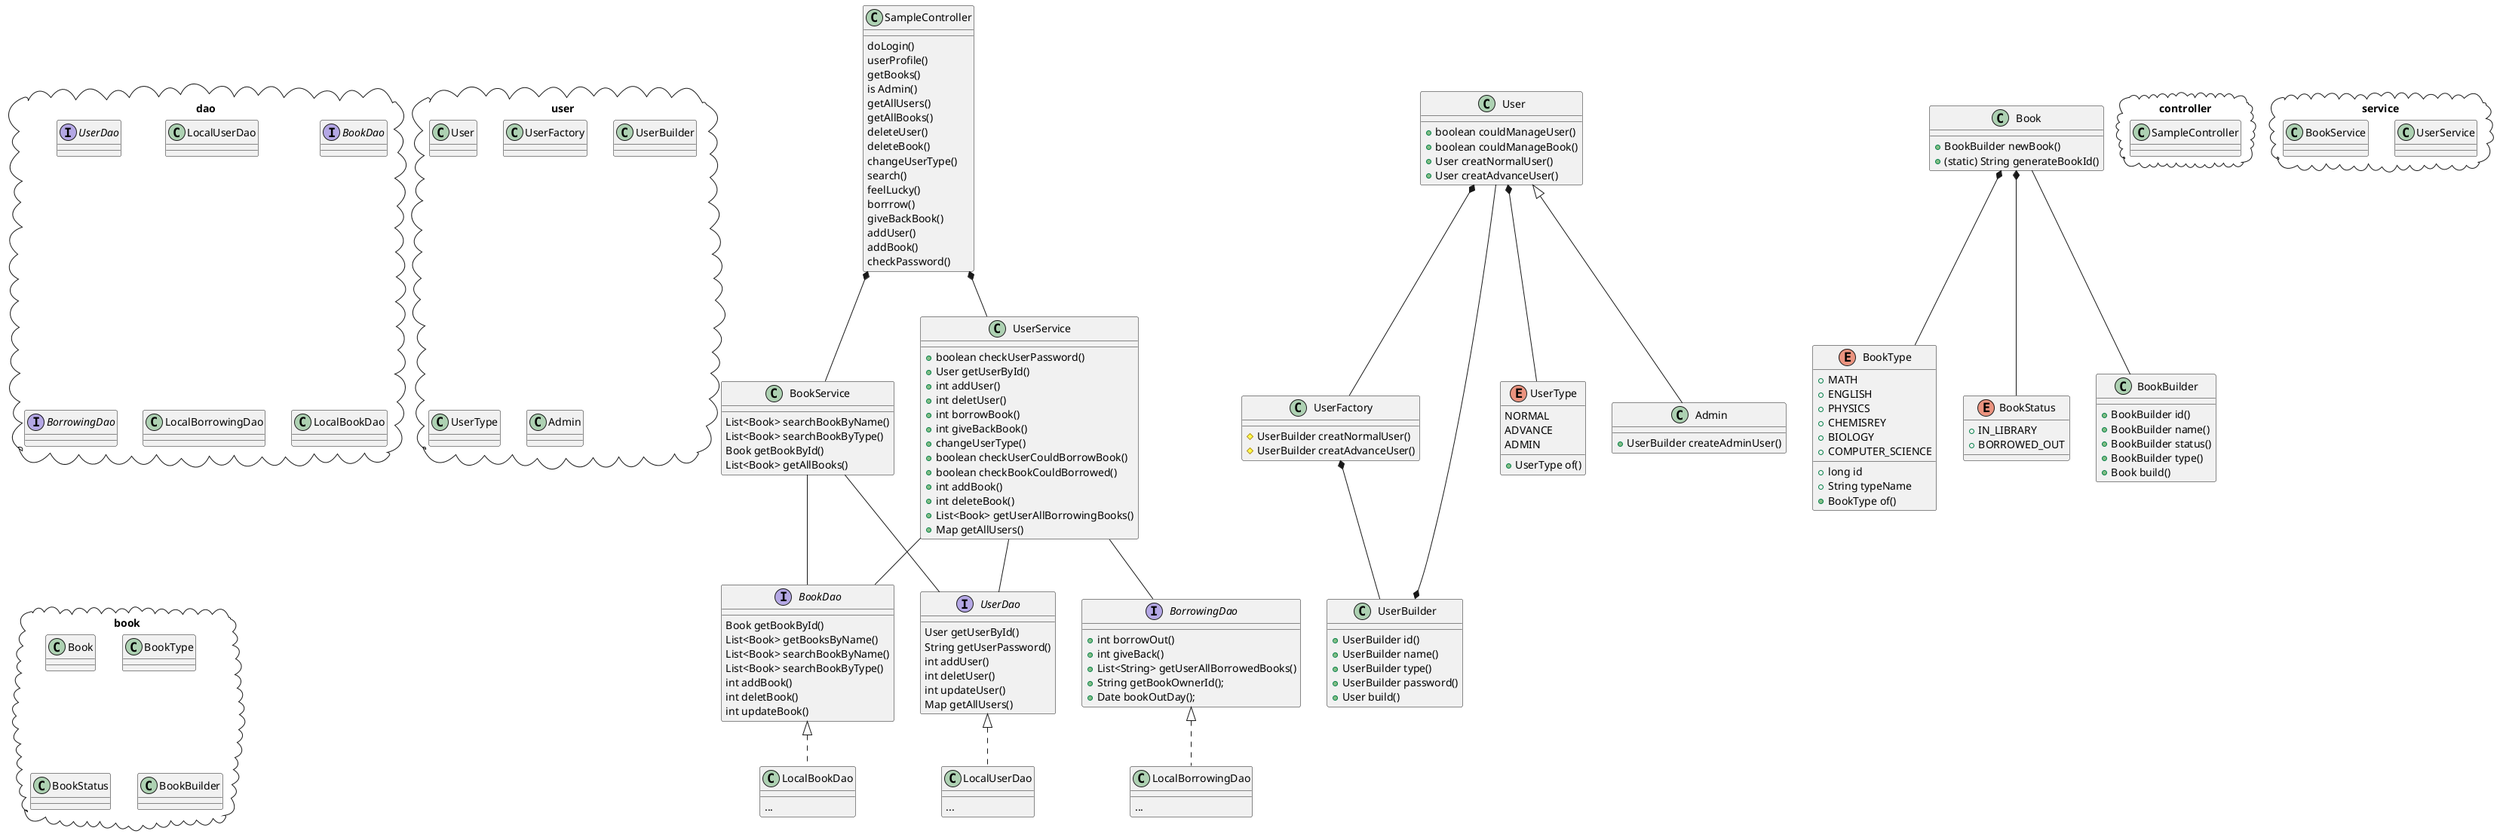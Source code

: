 @startuml

package controller <<Cloud>>{
    class SampleController
}

class SampleController{
    __
    doLogin()
    userProfile()
    getBooks()
    is Admin()
    getAllUsers()
    getAllBooks()
    deleteUser()
    deleteBook()
    changeUserType()
    search()
    feelLucky()
    borrrow()
    giveBackBook()
    addUser()
    addBook()
    checkPassword()
}


package service <<cloud>>{
    class UserService
    class BookService
}
class UserService{
    + boolean checkUserPassword()
    + User getUserById()
    + int addUser()
    + int deletUser()
    + int borrowBook()
    + int giveBackBook()
    + changeUserType()
    + boolean checkUserCouldBorrowBook()
    + boolean checkBookCouldBorrowed()
    + int addBook()
    + int deleteBook()
    + List<Book> getUserAllBorrowingBooks()
    + Map getAllUsers()
}
SampleController *-- UserService

class BookService{
    List<Book> searchBookByName()
    List<Book> searchBookByType()
    Book getBookById()
    List<Book> getAllBooks()
}
SampleController *-- BookService


package dao <<cloud>>{
    interface UserDao
    class LocalUserDao
    interface BookDao
    interface BorrowingDao
    class LocalBorrowingDao
    class LocalBookDao
}


interface UserDao{
    User getUserById()
    String getUserPassword()
    int addUser()
    int deletUser()
    int updateUser()
    Map getAllUsers()
}
UserService -- UserDao 
BookService -- UserDao
class LocalUserDao{
    __
    ...
}
UserDao <|.. LocalUserDao

interface BookDao{
    Book getBookById()
    List<Book> getBooksByName()
    List<Book> searchBookByName()
    List<Book> searchBookByType()
    int addBook()
    int deletBook()
    int updateBook()
}
UserService -- BookDao 
BookService -- BookDao

class LocalBookDao{
    __
    ...
}
BookDao <|.. LocalBookDao

interface BorrowingDao{
    + int borrowOut()
    + int giveBack()
    + List<String> getUserAllBorrowedBooks()
    + String getBookOwnerId();
    + Date bookOutDay();
}
UserService -- BorrowingDao

class LocalBorrowingDao{
    __
    ...
}
BorrowingDao <|.. LocalBorrowingDao


package user <<cloud>>{
    class User
    class UserFactory
    class UserBuilder
    class UserType
    class Admin
}

class User{
    + boolean couldManageUser()
    + boolean couldManageBook()
    + User creatNormalUser()
    + User creatAdvanceUser()
}

class UserFactory{
    # UserBuilder creatNormalUser()
    # UserBuilder creatAdvanceUser()
}
User *-- UserFactory

class UserBuilder{
    + UserBuilder id()
    + UserBuilder name()
    + UserBuilder type()
    + UserBuilder password()
    + User build()
}
UserFactory *-- UserBuilder
User --* UserBuilder



enum UserType{
    NORMAL
    ADVANCE
    ADMIN
    + UserType of()
}
User *-- UserType 

class Admin{
    + UserBuilder createAdminUser()
}
User <|-- Admin



package book <<cloud>>{
    class Book
    class BookType
    class BookStatus
    class BookBuilder
}

class Book{
    + BookBuilder newBook()
    + (static) String generateBookId()
}

class BookBuilder{
    + BookBuilder id()
    + BookBuilder name()
    + BookBuilder status()
    + BookBuilder type()
    + Book build()
}

Book -- BookBuilder


enum BookType{
    + MATH
    + ENGLISH
    + PHYSICS
    + CHEMISREY
    + BIOLOGY
    + COMPUTER_SCIENCE
    __
    + long id
    + String typeName
    + BookType of()
}

enum BookStatus{
    + IN_LIBRARY
    + BORROWED_OUT
}

Book *-- BookStatus
Book *-- BookType

@endurl